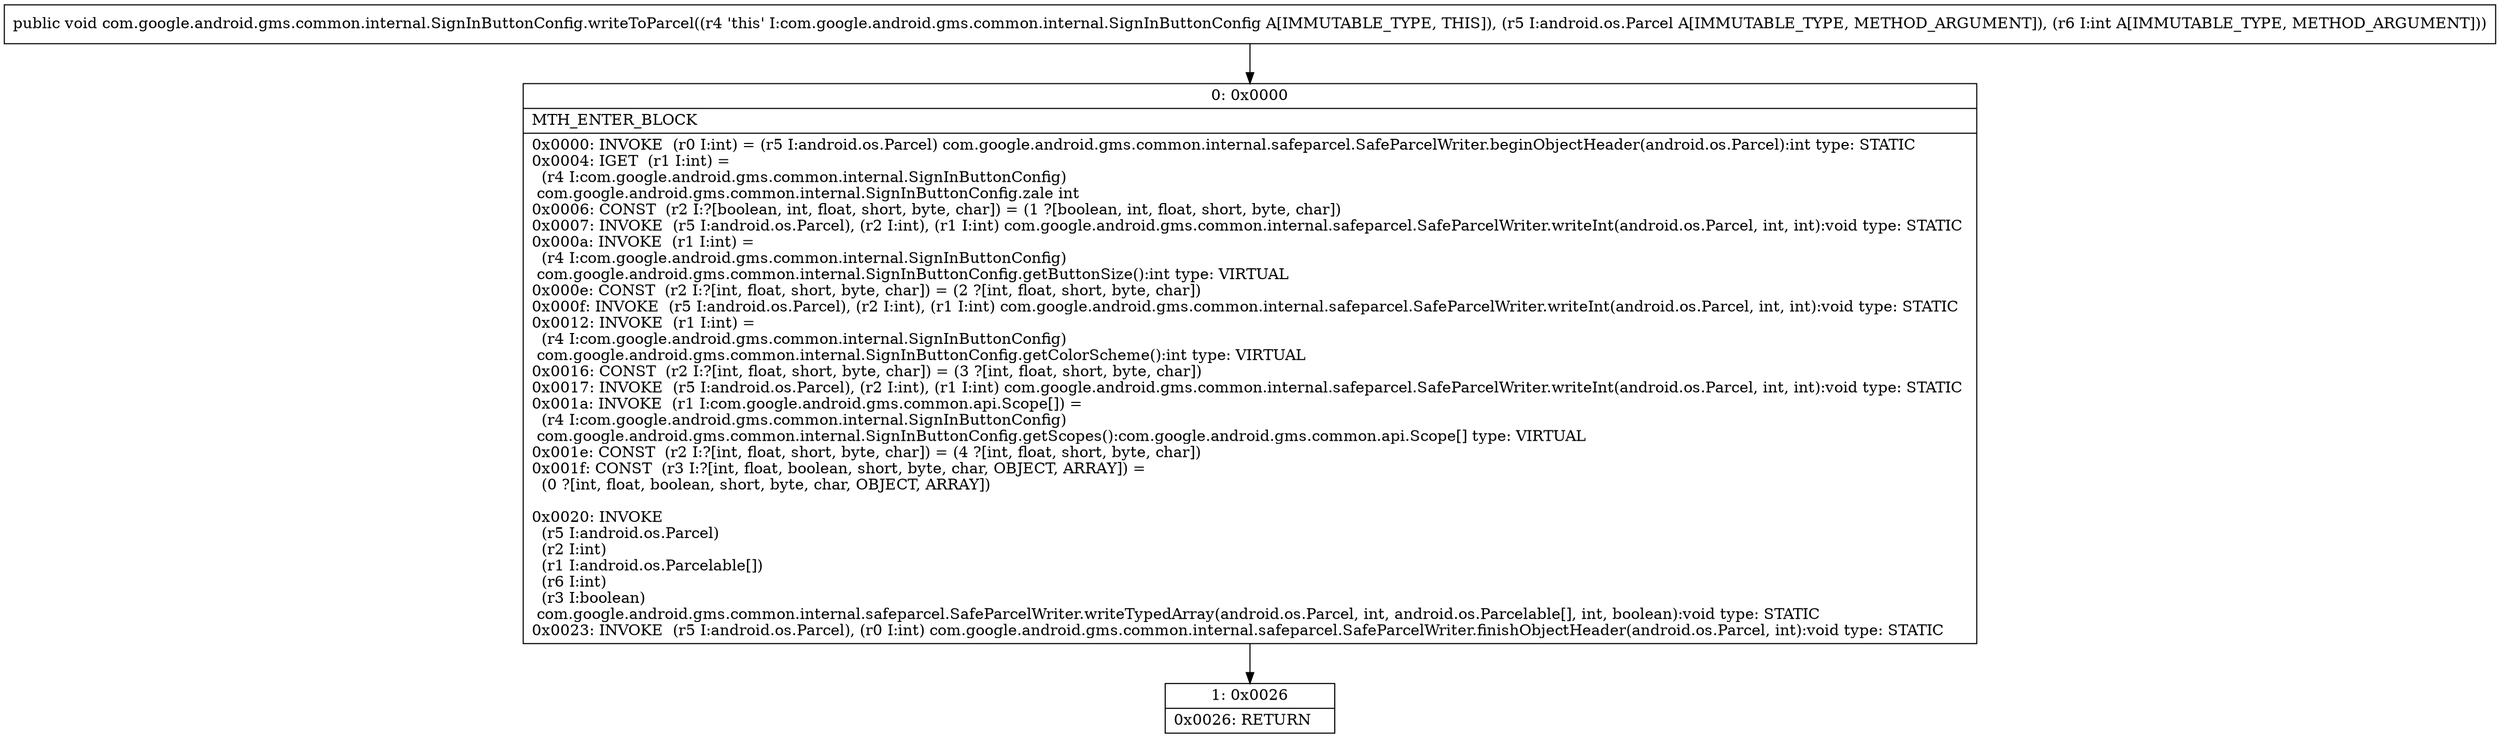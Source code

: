 digraph "CFG forcom.google.android.gms.common.internal.SignInButtonConfig.writeToParcel(Landroid\/os\/Parcel;I)V" {
Node_0 [shape=record,label="{0\:\ 0x0000|MTH_ENTER_BLOCK\l|0x0000: INVOKE  (r0 I:int) = (r5 I:android.os.Parcel) com.google.android.gms.common.internal.safeparcel.SafeParcelWriter.beginObjectHeader(android.os.Parcel):int type: STATIC \l0x0004: IGET  (r1 I:int) = \l  (r4 I:com.google.android.gms.common.internal.SignInButtonConfig)\l com.google.android.gms.common.internal.SignInButtonConfig.zale int \l0x0006: CONST  (r2 I:?[boolean, int, float, short, byte, char]) = (1 ?[boolean, int, float, short, byte, char]) \l0x0007: INVOKE  (r5 I:android.os.Parcel), (r2 I:int), (r1 I:int) com.google.android.gms.common.internal.safeparcel.SafeParcelWriter.writeInt(android.os.Parcel, int, int):void type: STATIC \l0x000a: INVOKE  (r1 I:int) = \l  (r4 I:com.google.android.gms.common.internal.SignInButtonConfig)\l com.google.android.gms.common.internal.SignInButtonConfig.getButtonSize():int type: VIRTUAL \l0x000e: CONST  (r2 I:?[int, float, short, byte, char]) = (2 ?[int, float, short, byte, char]) \l0x000f: INVOKE  (r5 I:android.os.Parcel), (r2 I:int), (r1 I:int) com.google.android.gms.common.internal.safeparcel.SafeParcelWriter.writeInt(android.os.Parcel, int, int):void type: STATIC \l0x0012: INVOKE  (r1 I:int) = \l  (r4 I:com.google.android.gms.common.internal.SignInButtonConfig)\l com.google.android.gms.common.internal.SignInButtonConfig.getColorScheme():int type: VIRTUAL \l0x0016: CONST  (r2 I:?[int, float, short, byte, char]) = (3 ?[int, float, short, byte, char]) \l0x0017: INVOKE  (r5 I:android.os.Parcel), (r2 I:int), (r1 I:int) com.google.android.gms.common.internal.safeparcel.SafeParcelWriter.writeInt(android.os.Parcel, int, int):void type: STATIC \l0x001a: INVOKE  (r1 I:com.google.android.gms.common.api.Scope[]) = \l  (r4 I:com.google.android.gms.common.internal.SignInButtonConfig)\l com.google.android.gms.common.internal.SignInButtonConfig.getScopes():com.google.android.gms.common.api.Scope[] type: VIRTUAL \l0x001e: CONST  (r2 I:?[int, float, short, byte, char]) = (4 ?[int, float, short, byte, char]) \l0x001f: CONST  (r3 I:?[int, float, boolean, short, byte, char, OBJECT, ARRAY]) = \l  (0 ?[int, float, boolean, short, byte, char, OBJECT, ARRAY])\l \l0x0020: INVOKE  \l  (r5 I:android.os.Parcel)\l  (r2 I:int)\l  (r1 I:android.os.Parcelable[])\l  (r6 I:int)\l  (r3 I:boolean)\l com.google.android.gms.common.internal.safeparcel.SafeParcelWriter.writeTypedArray(android.os.Parcel, int, android.os.Parcelable[], int, boolean):void type: STATIC \l0x0023: INVOKE  (r5 I:android.os.Parcel), (r0 I:int) com.google.android.gms.common.internal.safeparcel.SafeParcelWriter.finishObjectHeader(android.os.Parcel, int):void type: STATIC \l}"];
Node_1 [shape=record,label="{1\:\ 0x0026|0x0026: RETURN   \l}"];
MethodNode[shape=record,label="{public void com.google.android.gms.common.internal.SignInButtonConfig.writeToParcel((r4 'this' I:com.google.android.gms.common.internal.SignInButtonConfig A[IMMUTABLE_TYPE, THIS]), (r5 I:android.os.Parcel A[IMMUTABLE_TYPE, METHOD_ARGUMENT]), (r6 I:int A[IMMUTABLE_TYPE, METHOD_ARGUMENT])) }"];
MethodNode -> Node_0;
Node_0 -> Node_1;
}

